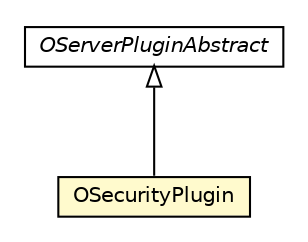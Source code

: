 #!/usr/local/bin/dot
#
# Class diagram 
# Generated by UMLGraph version R5_6-24-gf6e263 (http://www.umlgraph.org/)
#

digraph G {
	edge [fontname="Helvetica",fontsize=10,labelfontname="Helvetica",labelfontsize=10];
	node [fontname="Helvetica",fontsize=10,shape=plaintext];
	nodesep=0.25;
	ranksep=0.5;
	// com.orientechnologies.orient.server.plugin.OServerPluginAbstract
	c6353421 [label=<<table title="com.orientechnologies.orient.server.plugin.OServerPluginAbstract" border="0" cellborder="1" cellspacing="0" cellpadding="2" port="p" href="../orient/server/plugin/OServerPluginAbstract.html">
		<tr><td><table border="0" cellspacing="0" cellpadding="1">
<tr><td align="center" balign="center"><font face="Helvetica-Oblique"> OServerPluginAbstract </font></td></tr>
		</table></td></tr>
		</table>>, URL="../orient/server/plugin/OServerPluginAbstract.html", fontname="Helvetica", fontcolor="black", fontsize=10.0];
	// com.orientechnologies.security.OSecurityPlugin
	c6353641 [label=<<table title="com.orientechnologies.security.OSecurityPlugin" border="0" cellborder="1" cellspacing="0" cellpadding="2" port="p" bgcolor="lemonChiffon" href="./OSecurityPlugin.html">
		<tr><td><table border="0" cellspacing="0" cellpadding="1">
<tr><td align="center" balign="center"> OSecurityPlugin </td></tr>
		</table></td></tr>
		</table>>, URL="./OSecurityPlugin.html", fontname="Helvetica", fontcolor="black", fontsize=10.0];
	//com.orientechnologies.security.OSecurityPlugin extends com.orientechnologies.orient.server.plugin.OServerPluginAbstract
	c6353421:p -> c6353641:p [dir=back,arrowtail=empty];
}

